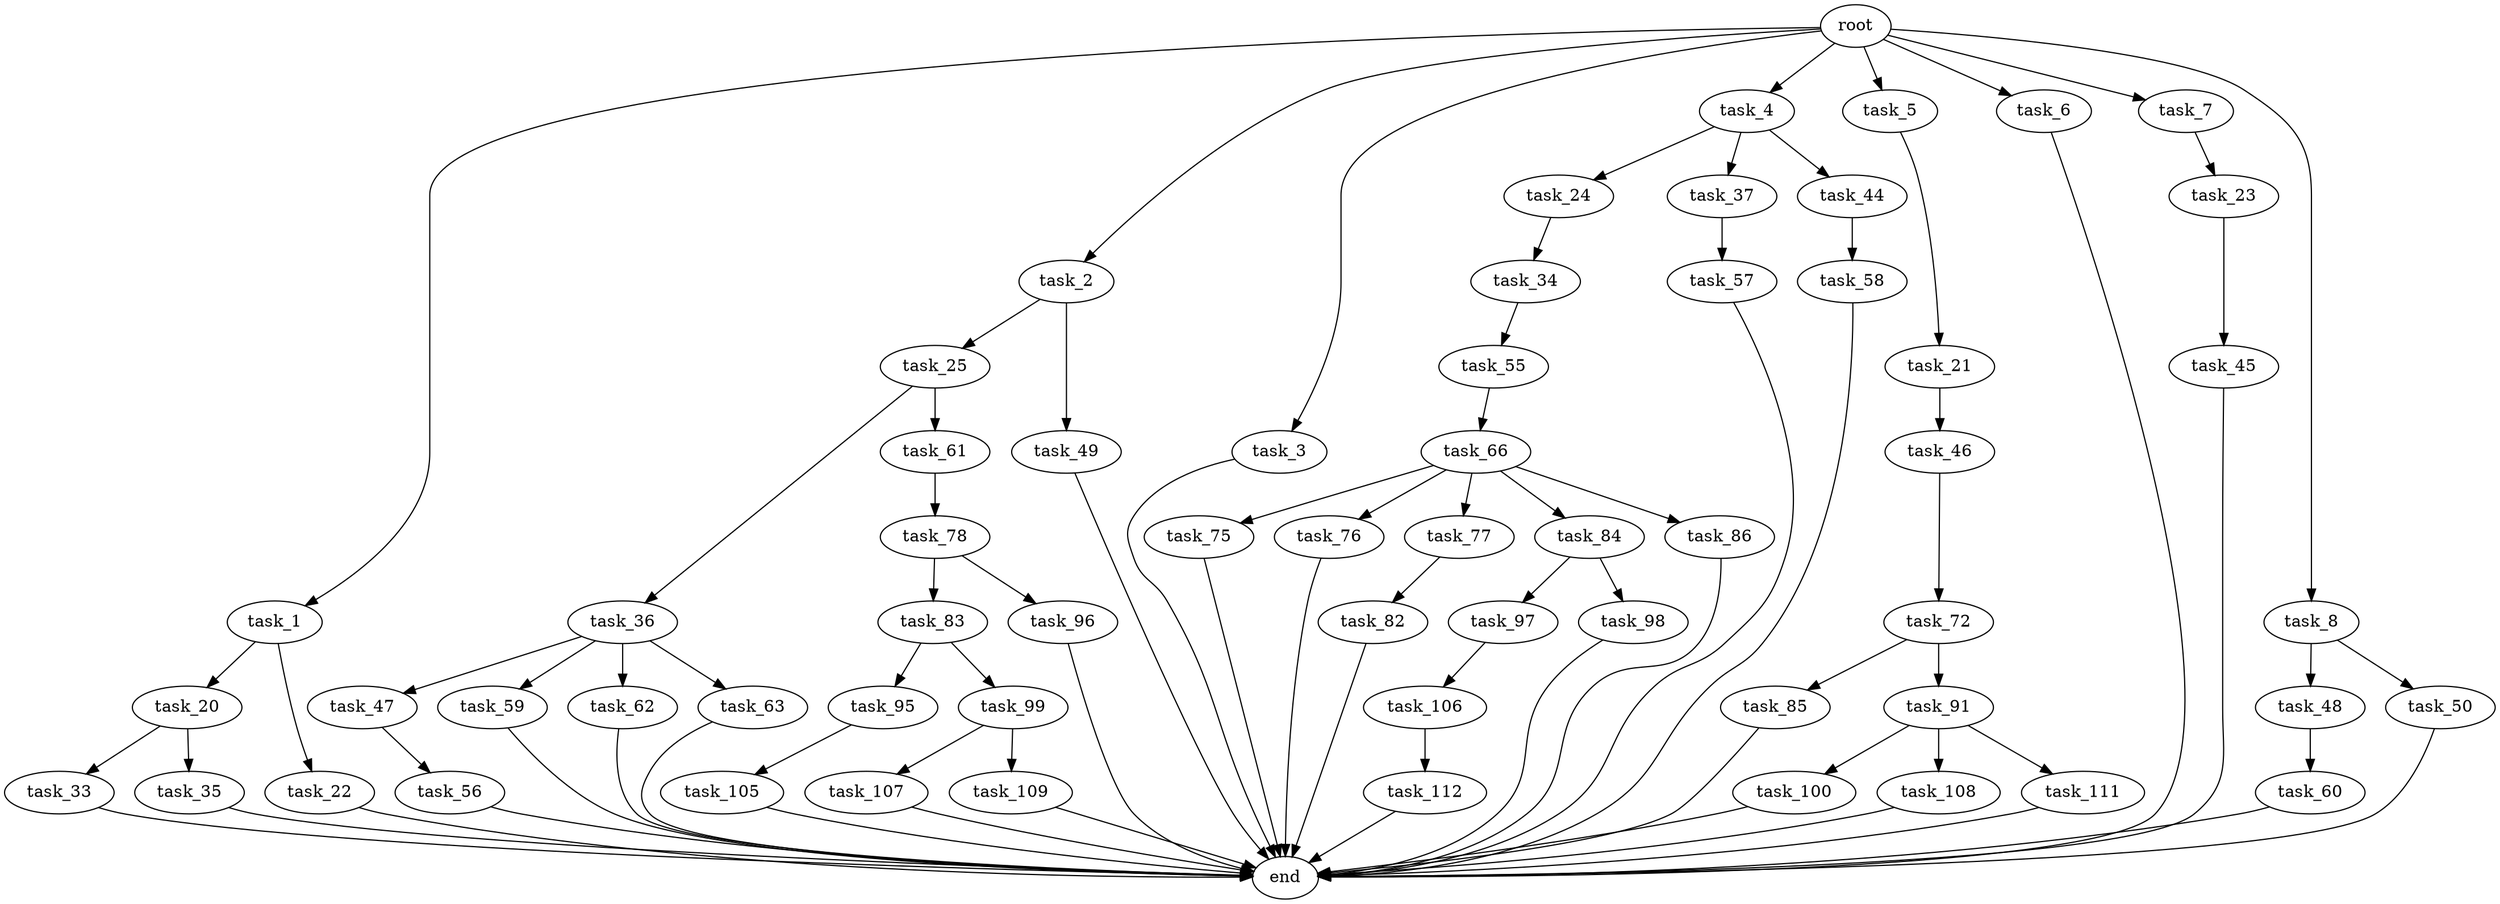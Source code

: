 digraph G {
  root [size="0.000000"];
  task_1 [size="2694977117.000000"];
  task_2 [size="8589934592.000000"];
  task_3 [size="4214999516.000000"];
  task_4 [size="443710865923.000000"];
  task_5 [size="41658427202.000000"];
  task_6 [size="34059386383.000000"];
  task_7 [size="231928233984.000000"];
  task_8 [size="1073741824000.000000"];
  task_20 [size="134217728000.000000"];
  task_21 [size="134217728000.000000"];
  task_22 [size="70875567713.000000"];
  task_23 [size="24585571065.000000"];
  task_24 [size="1342062652214.000000"];
  task_25 [size="782757789696.000000"];
  task_33 [size="704902041056.000000"];
  task_34 [size="68719476736.000000"];
  task_35 [size="782757789696.000000"];
  task_36 [size="368293445632.000000"];
  task_37 [size="797698391877.000000"];
  task_44 [size="35211166896.000000"];
  task_45 [size="445029447344.000000"];
  task_46 [size="368293445632.000000"];
  task_47 [size="405795218061.000000"];
  task_48 [size="184927982299.000000"];
  task_49 [size="782757789696.000000"];
  task_50 [size="39603227139.000000"];
  task_55 [size="3256196374.000000"];
  task_56 [size="326547658809.000000"];
  task_57 [size="549755813888.000000"];
  task_58 [size="1902110714.000000"];
  task_59 [size="385904266269.000000"];
  task_60 [size="981313303701.000000"];
  task_61 [size="1689659122.000000"];
  task_62 [size="28991029248.000000"];
  task_63 [size="782757789696.000000"];
  task_66 [size="16410083620.000000"];
  task_72 [size="368293445632.000000"];
  task_75 [size="549755813888.000000"];
  task_76 [size="3996291496.000000"];
  task_77 [size="3469034061.000000"];
  task_78 [size="987375264547.000000"];
  task_82 [size="746888669381.000000"];
  task_83 [size="318416713068.000000"];
  task_84 [size="8589934592.000000"];
  task_85 [size="1073741824000.000000"];
  task_86 [size="1073741824000.000000"];
  task_91 [size="68719476736.000000"];
  task_95 [size="4280206323.000000"];
  task_96 [size="27907376119.000000"];
  task_97 [size="40102511684.000000"];
  task_98 [size="782757789696.000000"];
  task_99 [size="28991029248.000000"];
  task_100 [size="549755813888.000000"];
  task_105 [size="57794429863.000000"];
  task_106 [size="1150460631045.000000"];
  task_107 [size="231928233984.000000"];
  task_108 [size="7193319600.000000"];
  task_109 [size="224533871732.000000"];
  task_111 [size="26909979211.000000"];
  task_112 [size="368293445632.000000"];
  end [size="0.000000"];

  root -> task_1 [size="1.000000"];
  root -> task_2 [size="1.000000"];
  root -> task_3 [size="1.000000"];
  root -> task_4 [size="1.000000"];
  root -> task_5 [size="1.000000"];
  root -> task_6 [size="1.000000"];
  root -> task_7 [size="1.000000"];
  root -> task_8 [size="1.000000"];
  task_1 -> task_20 [size="301989888.000000"];
  task_1 -> task_22 [size="301989888.000000"];
  task_2 -> task_25 [size="33554432.000000"];
  task_2 -> task_49 [size="33554432.000000"];
  task_3 -> end [size="1.000000"];
  task_4 -> task_24 [size="301989888.000000"];
  task_4 -> task_37 [size="301989888.000000"];
  task_4 -> task_44 [size="301989888.000000"];
  task_5 -> task_21 [size="209715200.000000"];
  task_6 -> end [size="1.000000"];
  task_7 -> task_23 [size="301989888.000000"];
  task_8 -> task_48 [size="838860800.000000"];
  task_8 -> task_50 [size="838860800.000000"];
  task_20 -> task_33 [size="209715200.000000"];
  task_20 -> task_35 [size="209715200.000000"];
  task_21 -> task_46 [size="209715200.000000"];
  task_22 -> end [size="1.000000"];
  task_23 -> task_45 [size="679477248.000000"];
  task_24 -> task_34 [size="838860800.000000"];
  task_25 -> task_36 [size="679477248.000000"];
  task_25 -> task_61 [size="679477248.000000"];
  task_33 -> end [size="1.000000"];
  task_34 -> task_55 [size="134217728.000000"];
  task_35 -> end [size="1.000000"];
  task_36 -> task_47 [size="411041792.000000"];
  task_36 -> task_59 [size="411041792.000000"];
  task_36 -> task_62 [size="411041792.000000"];
  task_36 -> task_63 [size="411041792.000000"];
  task_37 -> task_57 [size="679477248.000000"];
  task_44 -> task_58 [size="134217728.000000"];
  task_45 -> end [size="1.000000"];
  task_46 -> task_72 [size="411041792.000000"];
  task_47 -> task_56 [size="679477248.000000"];
  task_48 -> task_60 [size="134217728.000000"];
  task_49 -> end [size="1.000000"];
  task_50 -> end [size="1.000000"];
  task_55 -> task_66 [size="75497472.000000"];
  task_56 -> end [size="1.000000"];
  task_57 -> end [size="1.000000"];
  task_58 -> end [size="1.000000"];
  task_59 -> end [size="1.000000"];
  task_60 -> end [size="1.000000"];
  task_61 -> task_78 [size="75497472.000000"];
  task_62 -> end [size="1.000000"];
  task_63 -> end [size="1.000000"];
  task_66 -> task_75 [size="33554432.000000"];
  task_66 -> task_76 [size="33554432.000000"];
  task_66 -> task_77 [size="33554432.000000"];
  task_66 -> task_84 [size="33554432.000000"];
  task_66 -> task_86 [size="33554432.000000"];
  task_72 -> task_85 [size="411041792.000000"];
  task_72 -> task_91 [size="411041792.000000"];
  task_75 -> end [size="1.000000"];
  task_76 -> end [size="1.000000"];
  task_77 -> task_82 [size="75497472.000000"];
  task_78 -> task_83 [size="679477248.000000"];
  task_78 -> task_96 [size="679477248.000000"];
  task_82 -> end [size="1.000000"];
  task_83 -> task_95 [size="209715200.000000"];
  task_83 -> task_99 [size="209715200.000000"];
  task_84 -> task_97 [size="33554432.000000"];
  task_84 -> task_98 [size="33554432.000000"];
  task_85 -> end [size="1.000000"];
  task_86 -> end [size="1.000000"];
  task_91 -> task_100 [size="134217728.000000"];
  task_91 -> task_108 [size="134217728.000000"];
  task_91 -> task_111 [size="134217728.000000"];
  task_95 -> task_105 [size="209715200.000000"];
  task_96 -> end [size="1.000000"];
  task_97 -> task_106 [size="33554432.000000"];
  task_98 -> end [size="1.000000"];
  task_99 -> task_107 [size="75497472.000000"];
  task_99 -> task_109 [size="75497472.000000"];
  task_100 -> end [size="1.000000"];
  task_105 -> end [size="1.000000"];
  task_106 -> task_112 [size="838860800.000000"];
  task_107 -> end [size="1.000000"];
  task_108 -> end [size="1.000000"];
  task_109 -> end [size="1.000000"];
  task_111 -> end [size="1.000000"];
  task_112 -> end [size="1.000000"];
}
